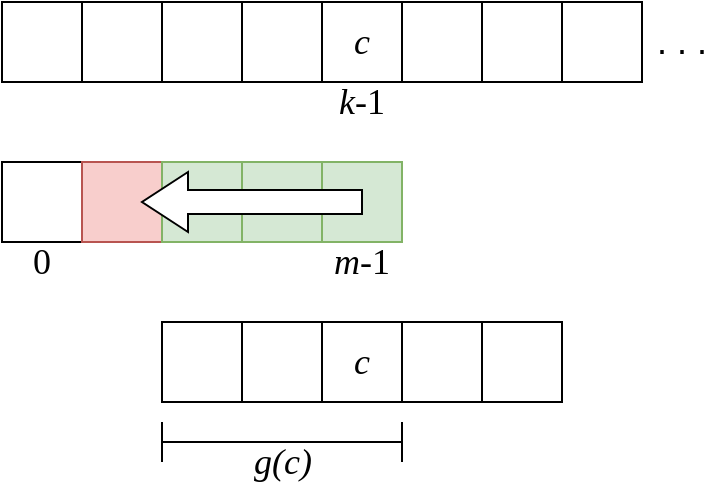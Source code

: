 <mxfile version="12.3.2" type="device" pages="1"><diagram id="L0k7uIFYoEPKFaBkymRu" name="Page-1"><mxGraphModel dx="1092" dy="816" grid="1" gridSize="10" guides="1" tooltips="1" connect="1" arrows="1" fold="1" page="1" pageScale="1" pageWidth="850" pageHeight="1100" math="0" shadow="0"><root><mxCell id="0"/><mxCell id="1" parent="0"/><mxCell id="U-mL0SdtELSIYQQi62HA-1" value="" style="whiteSpace=wrap;html=1;aspect=fixed;" parent="1" vertex="1"><mxGeometry x="40" y="40" width="40" height="40" as="geometry"/></mxCell><mxCell id="U-mL0SdtELSIYQQi62HA-2" value="" style="whiteSpace=wrap;html=1;aspect=fixed;" parent="1" vertex="1"><mxGeometry x="80" y="40" width="40" height="40" as="geometry"/></mxCell><mxCell id="U-mL0SdtELSIYQQi62HA-3" value="" style="whiteSpace=wrap;html=1;aspect=fixed;" parent="1" vertex="1"><mxGeometry x="120" y="40" width="40" height="40" as="geometry"/></mxCell><mxCell id="U-mL0SdtELSIYQQi62HA-4" value="" style="whiteSpace=wrap;html=1;aspect=fixed;" parent="1" vertex="1"><mxGeometry x="160" y="40" width="40" height="40" as="geometry"/></mxCell><mxCell id="U-mL0SdtELSIYQQi62HA-5" value="&lt;font face=&quot;cm&quot; style=&quot;font-size: 18px&quot;&gt;&lt;i&gt;c&lt;/i&gt;&lt;/font&gt;" style="whiteSpace=wrap;html=1;aspect=fixed;" parent="1" vertex="1"><mxGeometry x="200" y="40" width="40" height="40" as="geometry"/></mxCell><mxCell id="U-mL0SdtELSIYQQi62HA-6" value="" style="whiteSpace=wrap;html=1;aspect=fixed;" parent="1" vertex="1"><mxGeometry x="240" y="40" width="40" height="40" as="geometry"/></mxCell><mxCell id="U-mL0SdtELSIYQQi62HA-7" value="" style="whiteSpace=wrap;html=1;aspect=fixed;" parent="1" vertex="1"><mxGeometry x="280" y="40" width="40" height="40" as="geometry"/></mxCell><mxCell id="U-mL0SdtELSIYQQi62HA-8" value="" style="whiteSpace=wrap;html=1;aspect=fixed;" parent="1" vertex="1"><mxGeometry x="40" y="120" width="40" height="40" as="geometry"/></mxCell><mxCell id="U-mL0SdtELSIYQQi62HA-9" value="" style="whiteSpace=wrap;html=1;aspect=fixed;fillColor=#f8cecc;strokeColor=#b85450;" parent="1" vertex="1"><mxGeometry x="80" y="120" width="40" height="40" as="geometry"/></mxCell><mxCell id="U-mL0SdtELSIYQQi62HA-10" value="" style="whiteSpace=wrap;html=1;aspect=fixed;fillColor=#d5e8d4;strokeColor=#82b366;" parent="1" vertex="1"><mxGeometry x="120" y="120" width="40" height="40" as="geometry"/></mxCell><mxCell id="U-mL0SdtELSIYQQi62HA-11" value="" style="whiteSpace=wrap;html=1;aspect=fixed;fillColor=#d5e8d4;strokeColor=#82b366;" parent="1" vertex="1"><mxGeometry x="160" y="120" width="40" height="40" as="geometry"/></mxCell><mxCell id="U-mL0SdtELSIYQQi62HA-12" value="" style="whiteSpace=wrap;html=1;aspect=fixed;fillColor=#d5e8d4;strokeColor=#82b366;" parent="1" vertex="1"><mxGeometry x="200" y="120" width="40" height="40" as="geometry"/></mxCell><mxCell id="U-mL0SdtELSIYQQi62HA-13" value="" style="whiteSpace=wrap;html=1;aspect=fixed;" parent="1" vertex="1"><mxGeometry x="120" y="200" width="40" height="40" as="geometry"/></mxCell><mxCell id="U-mL0SdtELSIYQQi62HA-14" value="" style="whiteSpace=wrap;html=1;aspect=fixed;" parent="1" vertex="1"><mxGeometry x="160" y="200" width="40" height="40" as="geometry"/></mxCell><mxCell id="U-mL0SdtELSIYQQi62HA-15" value="&lt;font style=&quot;font-size: 18px&quot; face=&quot;cm&quot;&gt;&lt;i&gt;c&lt;/i&gt;&lt;/font&gt;" style="whiteSpace=wrap;html=1;aspect=fixed;" parent="1" vertex="1"><mxGeometry x="200" y="200" width="40" height="40" as="geometry"/></mxCell><mxCell id="U-mL0SdtELSIYQQi62HA-16" value="" style="whiteSpace=wrap;html=1;aspect=fixed;" parent="1" vertex="1"><mxGeometry x="240" y="200" width="40" height="40" as="geometry"/></mxCell><mxCell id="U-mL0SdtELSIYQQi62HA-17" value="" style="whiteSpace=wrap;html=1;aspect=fixed;" parent="1" vertex="1"><mxGeometry x="280" y="200" width="40" height="40" as="geometry"/></mxCell><mxCell id="U-mL0SdtELSIYQQi62HA-18" value="" style="whiteSpace=wrap;html=1;aspect=fixed;" parent="1" vertex="1"><mxGeometry x="320" y="40" width="40" height="40" as="geometry"/></mxCell><mxCell id="U-mL0SdtELSIYQQi62HA-19" value="&lt;font style=&quot;font-size: 18px&quot;&gt;. . .&lt;/font&gt;" style="text;html=1;strokeColor=none;fillColor=none;align=center;verticalAlign=middle;whiteSpace=wrap;rounded=0;" parent="1" vertex="1"><mxGeometry x="360" y="50" width="40" height="20" as="geometry"/></mxCell><mxCell id="U-mL0SdtELSIYQQi62HA-20" value="&lt;font face=&quot;cm&quot; style=&quot;font-size: 18px&quot;&gt;0&lt;/font&gt;" style="text;html=1;strokeColor=none;fillColor=none;align=center;verticalAlign=middle;whiteSpace=wrap;rounded=0;" parent="1" vertex="1"><mxGeometry x="40" y="160" width="40" height="20" as="geometry"/></mxCell><mxCell id="U-mL0SdtELSIYQQi62HA-21" value="&lt;font face=&quot;cm&quot; style=&quot;font-size: 18px&quot;&gt;&lt;i&gt;m&lt;/i&gt;-1&lt;/font&gt;" style="text;html=1;strokeColor=none;fillColor=none;align=center;verticalAlign=middle;whiteSpace=wrap;rounded=0;" parent="1" vertex="1"><mxGeometry x="200" y="160" width="40" height="20" as="geometry"/></mxCell><mxCell id="U-mL0SdtELSIYQQi62HA-22" value="&lt;font face=&quot;cm&quot; style=&quot;font-size: 18px&quot;&gt;&lt;i&gt;k&lt;/i&gt;-1&lt;/font&gt;" style="text;html=1;strokeColor=none;fillColor=none;align=center;verticalAlign=middle;whiteSpace=wrap;rounded=0;" parent="1" vertex="1"><mxGeometry x="200" y="80" width="40" height="20" as="geometry"/></mxCell><mxCell id="U-mL0SdtELSIYQQi62HA-26" value="" style="shape=crossbar;whiteSpace=wrap;html=1;rounded=1;" parent="1" vertex="1"><mxGeometry x="120" y="250" width="120" height="20" as="geometry"/></mxCell><mxCell id="U-mL0SdtELSIYQQi62HA-27" value="&lt;font style=&quot;font-size: 18px&quot; face=&quot;cm&quot;&gt;&lt;i&gt;g(c)&lt;/i&gt;&lt;/font&gt;" style="text;html=1;align=center;verticalAlign=middle;resizable=0;points=[];;autosize=1;" parent="1" vertex="1"><mxGeometry x="160" y="260" width="40" height="20" as="geometry"/></mxCell><mxCell id="GImF4jwcs6KVKVyUWlGT-1" value="" style="html=1;shadow=0;dashed=0;align=center;verticalAlign=middle;shape=mxgraph.arrows2.arrow;dy=0.6;dx=23;flipH=1;notch=0;" vertex="1" parent="1"><mxGeometry x="110" y="125" width="110" height="30" as="geometry"/></mxCell></root></mxGraphModel></diagram></mxfile>